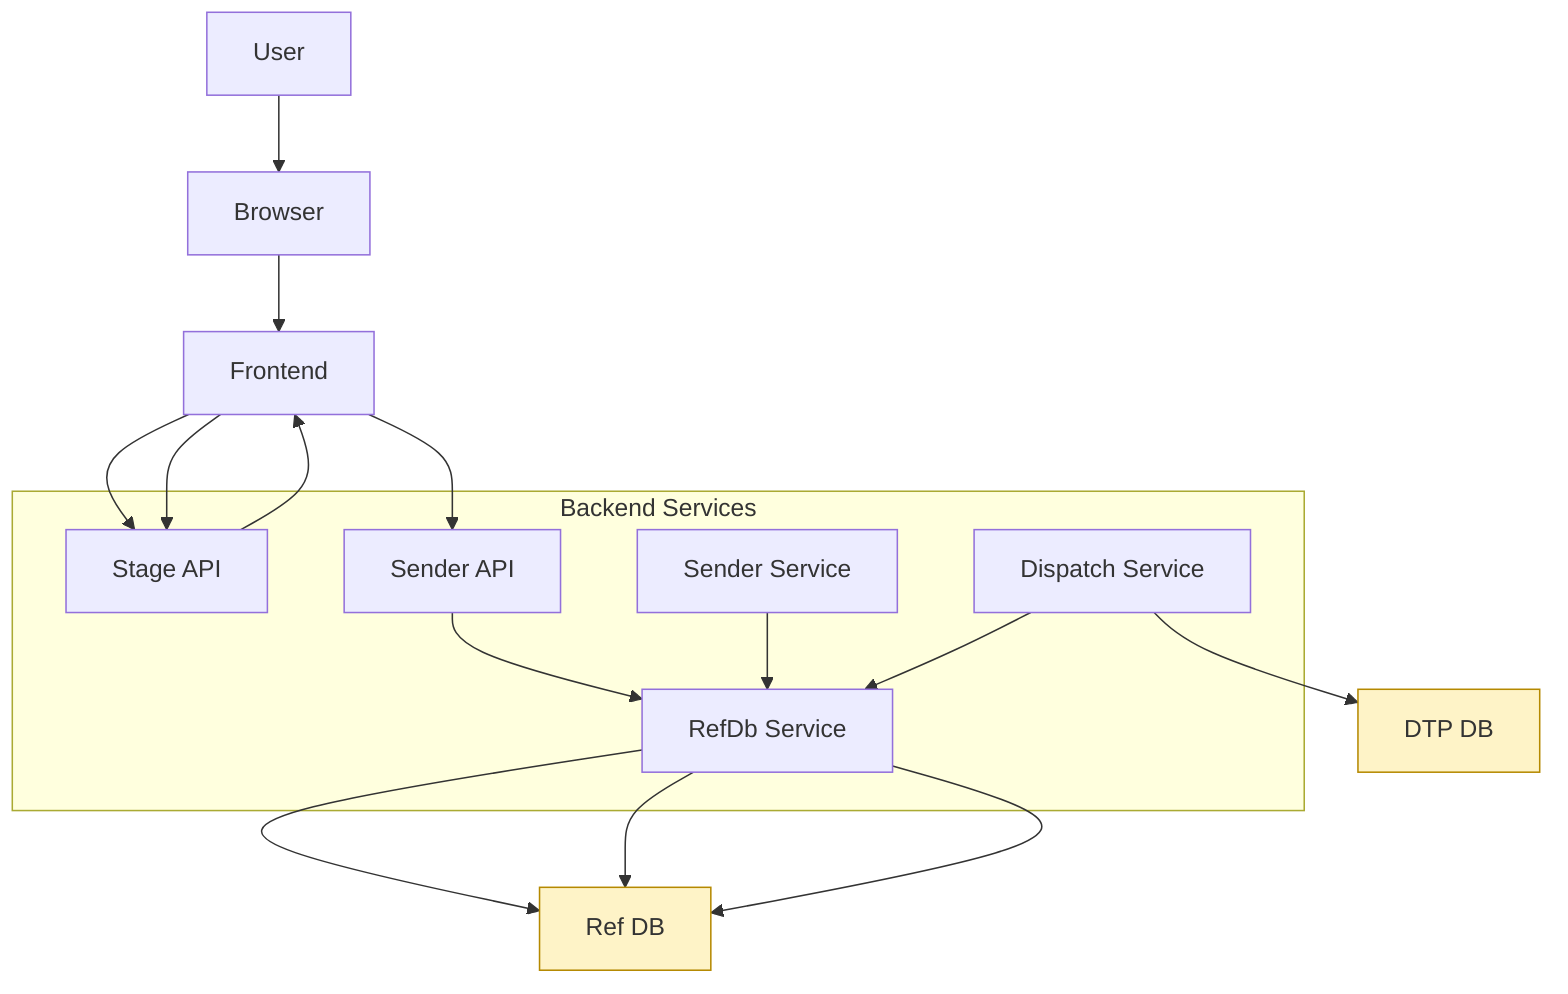 %% Level-1 Data Flow Diagram (Mermaid)
%% Entities: User, Frontend, Backend (Stage, Enqueue, Dispatch), Ref DB, DTP DB
flowchart TD
  User[User]
  Browser[Browser]
  Frontend[Frontend]

  subgraph Backend[Backend Services]
    StageAPI[Stage API]
    SenderAPI[Sender API]
    DispatchSvc[Dispatch Service]
    SenderSvc[Sender Service]
    RefDbSvc[RefDb Service]
  end

  RefDB[Ref DB]
  DTPDB[DTP DB]

  User --> Browser
  Browser --> Frontend
  Frontend --> StageAPI
  StageAPI --> Frontend

  Frontend --> SenderAPI
  SenderAPI --> RefDbSvc
  RefDbSvc --> RefDB

  SenderSvc --> RefDbSvc
  RefDbSvc --> RefDB

  DispatchSvc --> RefDbSvc
  RefDbSvc --> RefDB
  DispatchSvc --> DTPDB

  Frontend --> StageAPI

  classDef db fill:#fef3c7,stroke:#b58900;
  class RefDB,DTPDB db;